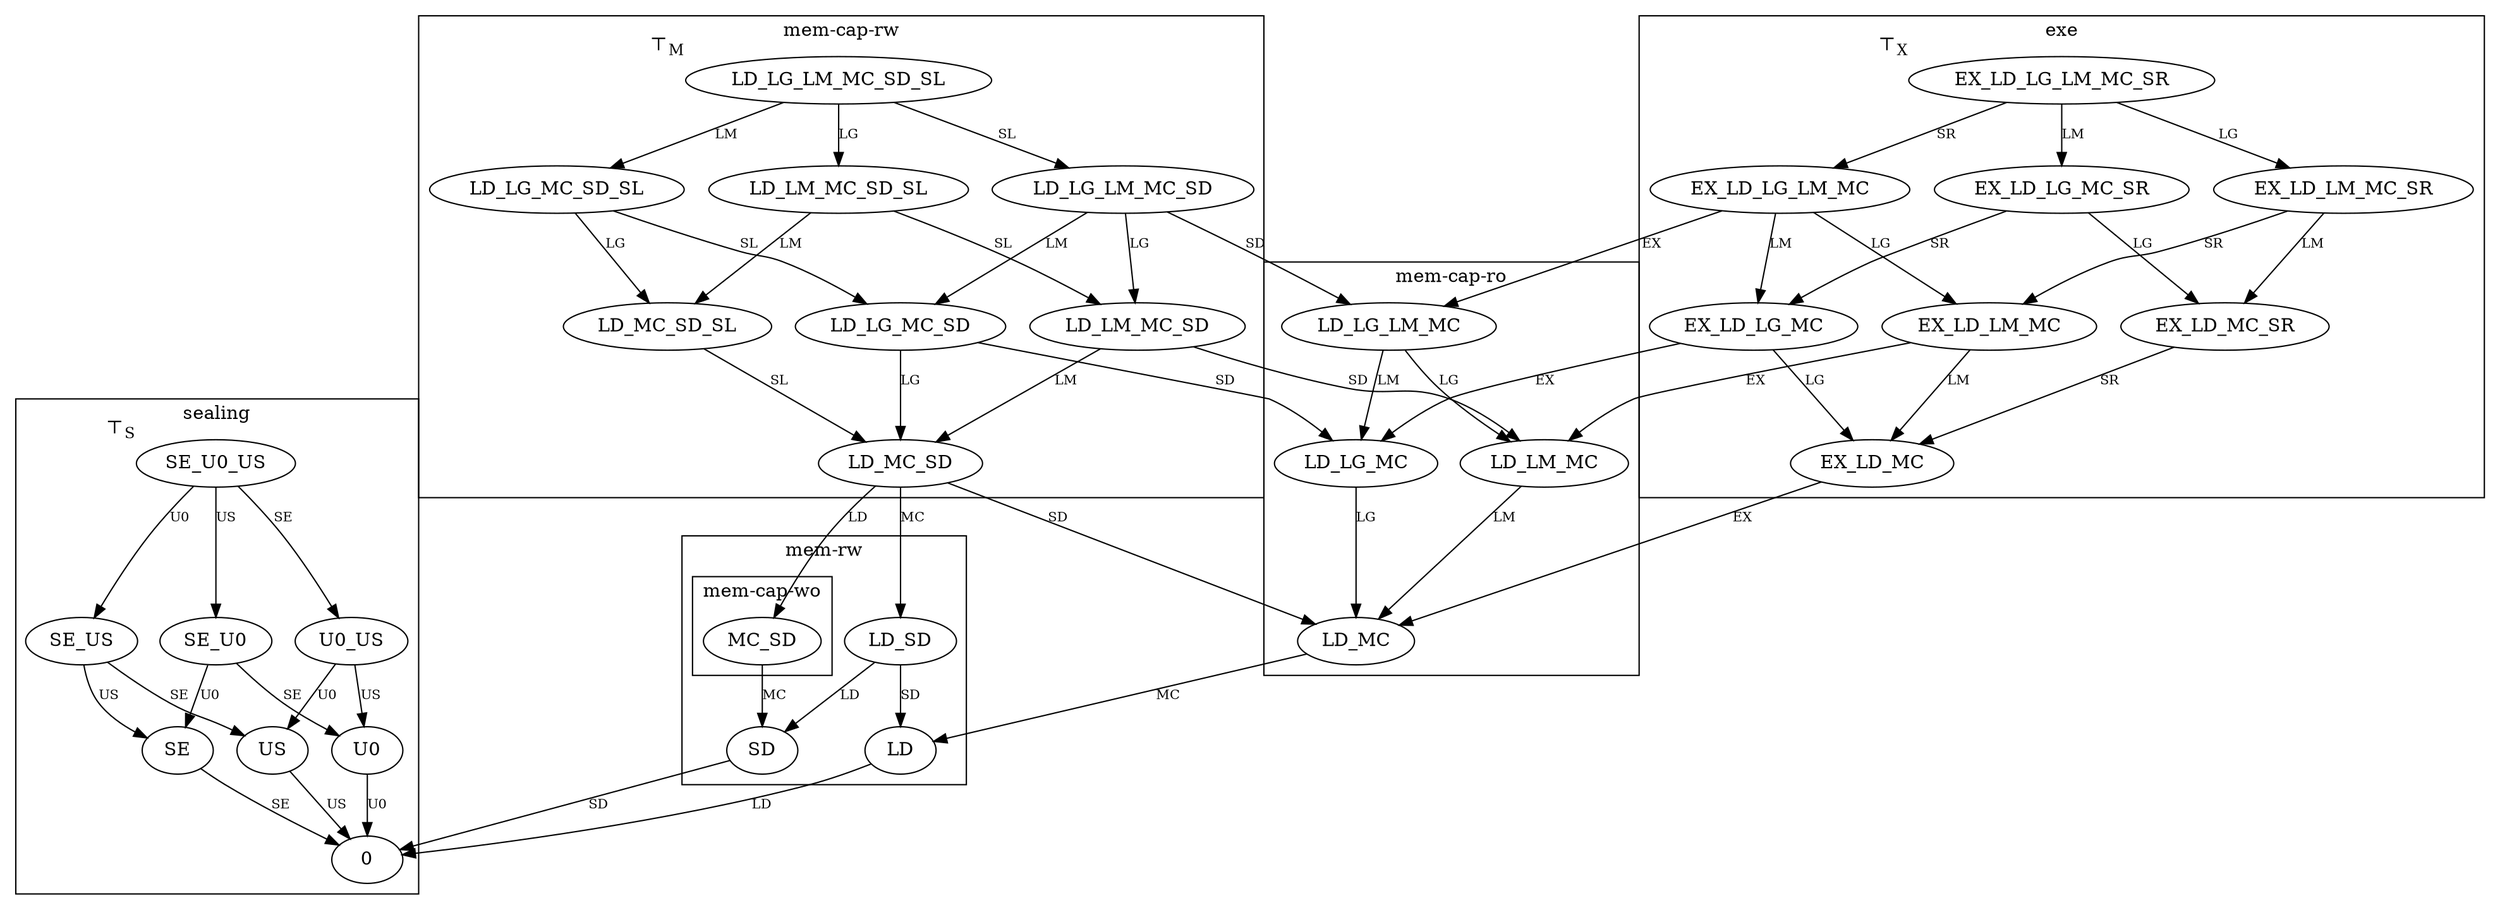 digraph {
margin=0

subgraph cluster_seal {
label="sealing"
margin=8
0
U0
SE
US
SE_U0
U0_US
SE_US
SE_U0_US [xlabel=<⊤<sub>S</sub>>]
}

subgraph cluster_mem_data {
label="mem-rw"
margin=8
subgraph cluster_mem_wo_cap {
label="mem-cap-wo"
margin=8
MC_SD
}
SD
LD
LD_SD
}
subgraph cluster_mem_ro_cap {
label="mem-cap-ro";
margin=8
LD_MC
LD_LG_MC
LD_LM_MC
LD_LG_LM_MC
}
subgraph cluster_mem_rw_cap {
label="mem-cap-rw";
margin=8
LD_MC_SD
LD_LG_MC_SD
LD_LM_MC_SD
LD_MC_SD_SL
LD_LG_LM_MC_SD
LD_LG_MC_SD_SL
LD_LM_MC_SD_SL
LD_LG_LM_MC_SD_SL [xlabel=<⊤<sub>M</sub>>]
}

subgraph cluster_exe {
label="exe";
margin=8
EX_LD_MC
EX_LD_LG_MC
EX_LD_LM_MC
EX_LD_LG_LM_MC
EX_LD_MC_SR
EX_LD_LG_MC_SR
EX_LD_LM_MC_SR
EX_LD_LG_LM_MC_SR [xlabel=<⊤<sub>X</sub>>]
}

SD -> 0 [label="SD", fontsize=10]
LD -> 0 [label="LD", fontsize=10]
US -> 0 [label="US", fontsize=10]
SE -> 0 [label="SE", fontsize=10]
U0 -> 0 [label="U0", fontsize=10]
LD_SD -> SD [label="LD", fontsize=10]
LD_SD -> LD [label="SD", fontsize=10]
LD_MC -> LD [label="MC", fontsize=10]
SE_US -> US [label="SE", fontsize=10]
U0_US -> US [label="U0", fontsize=10]
SE_US -> SE [label="US", fontsize=10]
SE_U0 -> SE [label="U0", fontsize=10]
U0_US -> U0 [label="US", fontsize=10]
SE_U0 -> U0 [label="SE", fontsize=10]
LD_MC_SD -> LD_SD [label="MC", fontsize=10]
LD_MC_SD -> LD_MC [label="SD", fontsize=10]
LD_LM_MC -> LD_MC [label="LM", fontsize=10]
LD_LG_MC -> LD_MC [label="LG", fontsize=10]
EX_LD_MC -> LD_MC [label="EX", fontsize=10]
SE_U0_US -> SE_US [label="U0", fontsize=10]
SE_U0_US -> U0_US [label="SE", fontsize=10]
SE_U0_US -> SE_U0 [label="US", fontsize=10]
LD_MC_SD_SL -> LD_MC_SD [label="SL", fontsize=10]
LD_LM_MC_SD -> LD_MC_SD [label="LM", fontsize=10]
LD_LG_MC_SD -> LD_MC_SD [label="LG", fontsize=10]
LD_LM_MC_SD -> LD_LM_MC [label="SD", fontsize=10]
LD_LG_LM_MC -> LD_LM_MC [label="LG", fontsize=10]
EX_LD_LM_MC -> LD_LM_MC [label="EX", fontsize=10]
LD_LG_MC_SD -> LD_LG_MC [label="SD", fontsize=10]
LD_LG_LM_MC -> LD_LG_MC [label="LM", fontsize=10]
EX_LD_LG_MC -> LD_LG_MC [label="EX", fontsize=10]
EX_LD_MC_SR -> EX_LD_MC [label="SR", fontsize=10]
EX_LD_LM_MC -> EX_LD_MC [label="LM", fontsize=10]
EX_LD_LG_MC -> EX_LD_MC [label="LG", fontsize=10]
EX_LD_LM_MC_SR -> EX_LD_MC_SR [label="LM", fontsize=10]
EX_LD_LG_MC_SR -> EX_LD_MC_SR [label="LG", fontsize=10]
LD_LM_MC_SD_SL -> LD_MC_SD_SL [label="LM", fontsize=10]
LD_LG_MC_SD_SL -> LD_MC_SD_SL [label="LG", fontsize=10]
LD_LM_MC_SD_SL -> LD_LM_MC_SD [label="SL", fontsize=10]
LD_LG_LM_MC_SD -> LD_LM_MC_SD [label="LG", fontsize=10]
LD_LG_MC_SD_SL -> LD_LG_MC_SD [label="SL", fontsize=10]
LD_LG_LM_MC_SD -> LD_LG_MC_SD [label="LM", fontsize=10]
LD_LG_LM_MC_SD -> LD_LG_LM_MC [label="SD", fontsize=10]
EX_LD_LG_LM_MC -> LD_LG_LM_MC [label="EX", fontsize=10]
EX_LD_LM_MC_SR -> EX_LD_LM_MC [label="SR", fontsize=10]
EX_LD_LG_LM_MC -> EX_LD_LM_MC [label="LG", fontsize=10]
EX_LD_LG_MC_SR -> EX_LD_LG_MC [label="SR", fontsize=10]
EX_LD_LG_LM_MC -> EX_LD_LG_MC [label="LM", fontsize=10]
EX_LD_LG_LM_MC_SR -> EX_LD_LM_MC_SR [label="LG", fontsize=10]
EX_LD_LG_LM_MC_SR -> EX_LD_LG_MC_SR [label="LM", fontsize=10]
LD_LG_LM_MC_SD_SL -> LD_LM_MC_SD_SL [label="LG", fontsize=10]
LD_LG_LM_MC_SD_SL -> LD_LG_MC_SD_SL [label="LM", fontsize=10]
LD_LG_LM_MC_SD_SL -> LD_LG_LM_MC_SD [label="SL", fontsize=10]
EX_LD_LG_LM_MC_SR -> EX_LD_LG_LM_MC [label="SR", fontsize=10]


LD_MC_SD -> MC_SD  [label="LD", fontsize=10]
MC_SD -> SD [label="MC", fontsize=10]

}
